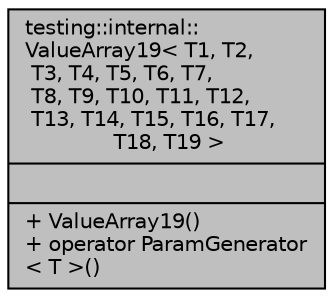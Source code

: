 digraph "testing::internal::ValueArray19&lt; T1, T2, T3, T4, T5, T6, T7, T8, T9, T10, T11, T12, T13, T14, T15, T16, T17, T18, T19 &gt;"
{
 // LATEX_PDF_SIZE
  edge [fontname="Helvetica",fontsize="10",labelfontname="Helvetica",labelfontsize="10"];
  node [fontname="Helvetica",fontsize="10",shape=record];
  Node1 [label="{testing::internal::\lValueArray19\< T1, T2,\l T3, T4, T5, T6, T7,\l T8, T9, T10, T11, T12,\l T13, T14, T15, T16, T17,\l T18, T19 \>\n||+ ValueArray19()\l+ operator ParamGenerator\l\< T \>()\l}",height=0.2,width=0.4,color="black", fillcolor="grey75", style="filled", fontcolor="black",tooltip=" "];
}

